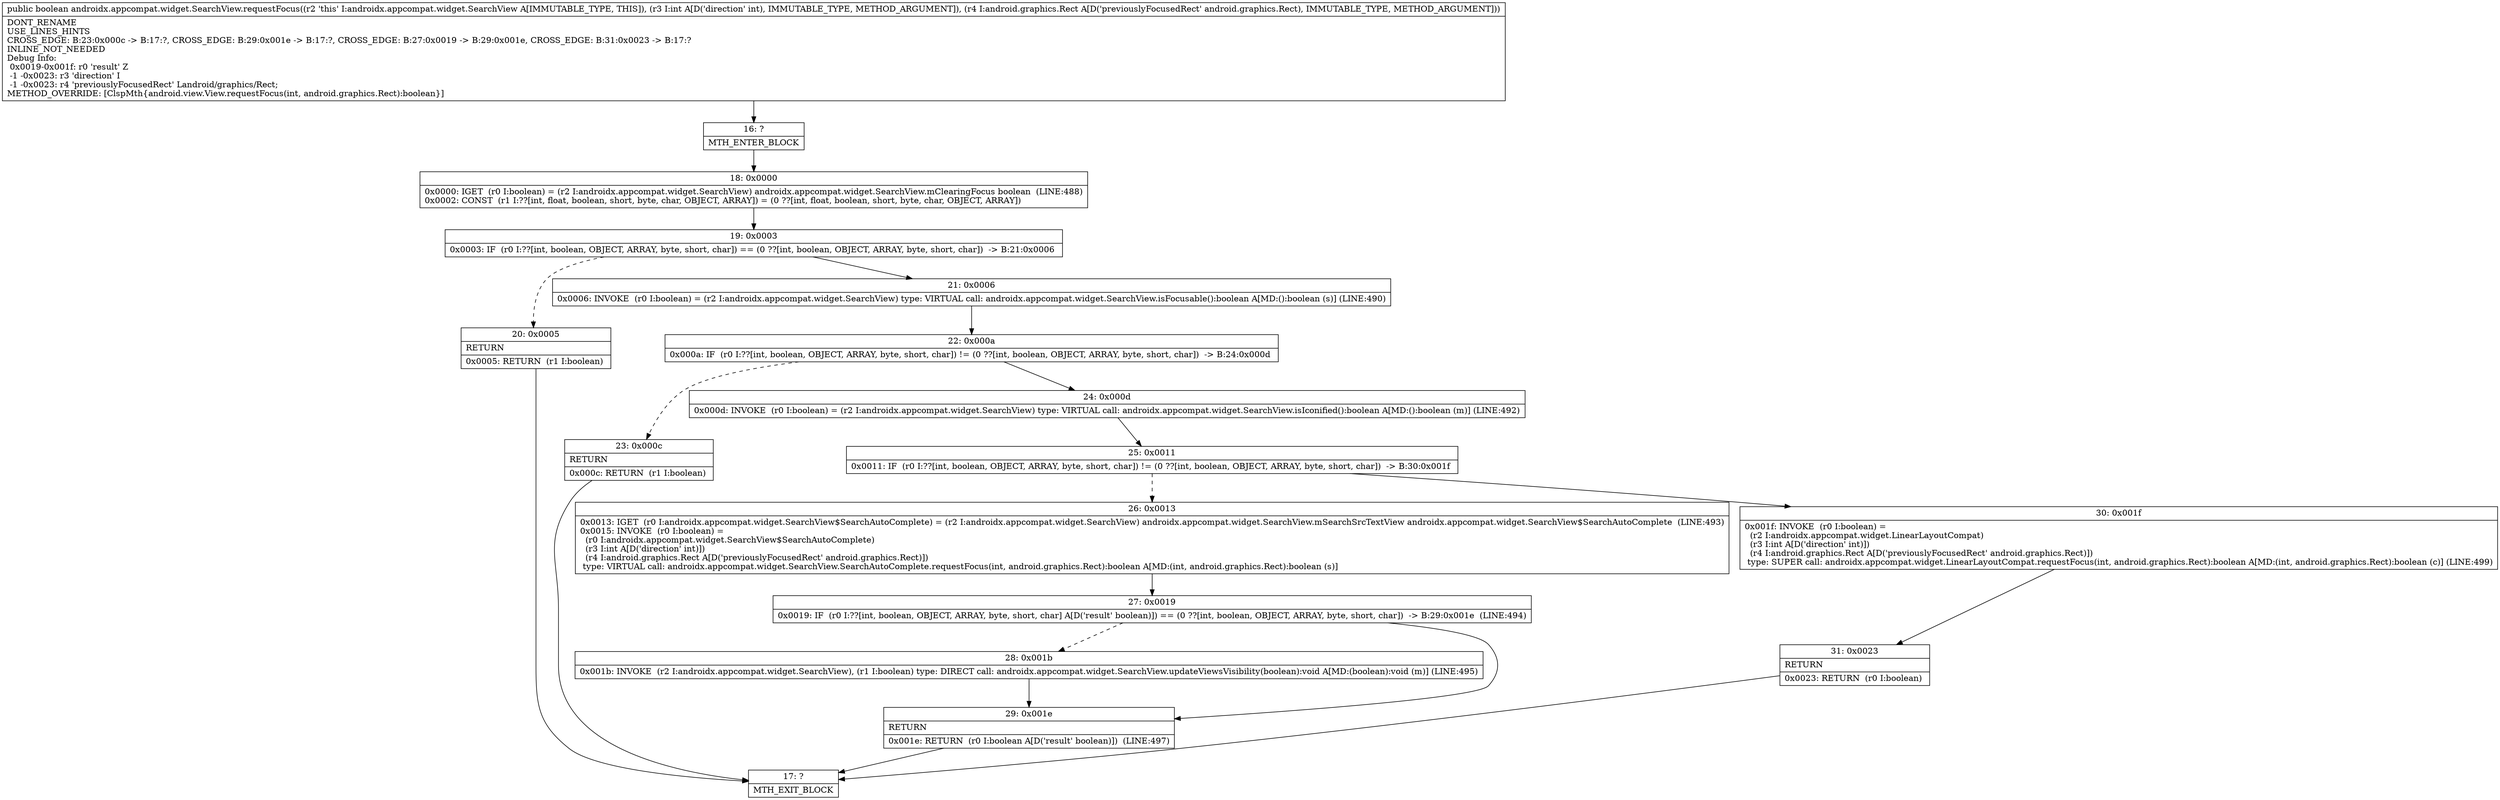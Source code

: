 digraph "CFG forandroidx.appcompat.widget.SearchView.requestFocus(ILandroid\/graphics\/Rect;)Z" {
Node_16 [shape=record,label="{16\:\ ?|MTH_ENTER_BLOCK\l}"];
Node_18 [shape=record,label="{18\:\ 0x0000|0x0000: IGET  (r0 I:boolean) = (r2 I:androidx.appcompat.widget.SearchView) androidx.appcompat.widget.SearchView.mClearingFocus boolean  (LINE:488)\l0x0002: CONST  (r1 I:??[int, float, boolean, short, byte, char, OBJECT, ARRAY]) = (0 ??[int, float, boolean, short, byte, char, OBJECT, ARRAY]) \l}"];
Node_19 [shape=record,label="{19\:\ 0x0003|0x0003: IF  (r0 I:??[int, boolean, OBJECT, ARRAY, byte, short, char]) == (0 ??[int, boolean, OBJECT, ARRAY, byte, short, char])  \-\> B:21:0x0006 \l}"];
Node_20 [shape=record,label="{20\:\ 0x0005|RETURN\l|0x0005: RETURN  (r1 I:boolean) \l}"];
Node_17 [shape=record,label="{17\:\ ?|MTH_EXIT_BLOCK\l}"];
Node_21 [shape=record,label="{21\:\ 0x0006|0x0006: INVOKE  (r0 I:boolean) = (r2 I:androidx.appcompat.widget.SearchView) type: VIRTUAL call: androidx.appcompat.widget.SearchView.isFocusable():boolean A[MD:():boolean (s)] (LINE:490)\l}"];
Node_22 [shape=record,label="{22\:\ 0x000a|0x000a: IF  (r0 I:??[int, boolean, OBJECT, ARRAY, byte, short, char]) != (0 ??[int, boolean, OBJECT, ARRAY, byte, short, char])  \-\> B:24:0x000d \l}"];
Node_23 [shape=record,label="{23\:\ 0x000c|RETURN\l|0x000c: RETURN  (r1 I:boolean) \l}"];
Node_24 [shape=record,label="{24\:\ 0x000d|0x000d: INVOKE  (r0 I:boolean) = (r2 I:androidx.appcompat.widget.SearchView) type: VIRTUAL call: androidx.appcompat.widget.SearchView.isIconified():boolean A[MD:():boolean (m)] (LINE:492)\l}"];
Node_25 [shape=record,label="{25\:\ 0x0011|0x0011: IF  (r0 I:??[int, boolean, OBJECT, ARRAY, byte, short, char]) != (0 ??[int, boolean, OBJECT, ARRAY, byte, short, char])  \-\> B:30:0x001f \l}"];
Node_26 [shape=record,label="{26\:\ 0x0013|0x0013: IGET  (r0 I:androidx.appcompat.widget.SearchView$SearchAutoComplete) = (r2 I:androidx.appcompat.widget.SearchView) androidx.appcompat.widget.SearchView.mSearchSrcTextView androidx.appcompat.widget.SearchView$SearchAutoComplete  (LINE:493)\l0x0015: INVOKE  (r0 I:boolean) = \l  (r0 I:androidx.appcompat.widget.SearchView$SearchAutoComplete)\l  (r3 I:int A[D('direction' int)])\l  (r4 I:android.graphics.Rect A[D('previouslyFocusedRect' android.graphics.Rect)])\l type: VIRTUAL call: androidx.appcompat.widget.SearchView.SearchAutoComplete.requestFocus(int, android.graphics.Rect):boolean A[MD:(int, android.graphics.Rect):boolean (s)]\l}"];
Node_27 [shape=record,label="{27\:\ 0x0019|0x0019: IF  (r0 I:??[int, boolean, OBJECT, ARRAY, byte, short, char] A[D('result' boolean)]) == (0 ??[int, boolean, OBJECT, ARRAY, byte, short, char])  \-\> B:29:0x001e  (LINE:494)\l}"];
Node_28 [shape=record,label="{28\:\ 0x001b|0x001b: INVOKE  (r2 I:androidx.appcompat.widget.SearchView), (r1 I:boolean) type: DIRECT call: androidx.appcompat.widget.SearchView.updateViewsVisibility(boolean):void A[MD:(boolean):void (m)] (LINE:495)\l}"];
Node_29 [shape=record,label="{29\:\ 0x001e|RETURN\l|0x001e: RETURN  (r0 I:boolean A[D('result' boolean)])  (LINE:497)\l}"];
Node_30 [shape=record,label="{30\:\ 0x001f|0x001f: INVOKE  (r0 I:boolean) = \l  (r2 I:androidx.appcompat.widget.LinearLayoutCompat)\l  (r3 I:int A[D('direction' int)])\l  (r4 I:android.graphics.Rect A[D('previouslyFocusedRect' android.graphics.Rect)])\l type: SUPER call: androidx.appcompat.widget.LinearLayoutCompat.requestFocus(int, android.graphics.Rect):boolean A[MD:(int, android.graphics.Rect):boolean (c)] (LINE:499)\l}"];
Node_31 [shape=record,label="{31\:\ 0x0023|RETURN\l|0x0023: RETURN  (r0 I:boolean) \l}"];
MethodNode[shape=record,label="{public boolean androidx.appcompat.widget.SearchView.requestFocus((r2 'this' I:androidx.appcompat.widget.SearchView A[IMMUTABLE_TYPE, THIS]), (r3 I:int A[D('direction' int), IMMUTABLE_TYPE, METHOD_ARGUMENT]), (r4 I:android.graphics.Rect A[D('previouslyFocusedRect' android.graphics.Rect), IMMUTABLE_TYPE, METHOD_ARGUMENT]))  | DONT_RENAME\lUSE_LINES_HINTS\lCROSS_EDGE: B:23:0x000c \-\> B:17:?, CROSS_EDGE: B:29:0x001e \-\> B:17:?, CROSS_EDGE: B:27:0x0019 \-\> B:29:0x001e, CROSS_EDGE: B:31:0x0023 \-\> B:17:?\lINLINE_NOT_NEEDED\lDebug Info:\l  0x0019\-0x001f: r0 'result' Z\l  \-1 \-0x0023: r3 'direction' I\l  \-1 \-0x0023: r4 'previouslyFocusedRect' Landroid\/graphics\/Rect;\lMETHOD_OVERRIDE: [ClspMth\{android.view.View.requestFocus(int, android.graphics.Rect):boolean\}]\l}"];
MethodNode -> Node_16;Node_16 -> Node_18;
Node_18 -> Node_19;
Node_19 -> Node_20[style=dashed];
Node_19 -> Node_21;
Node_20 -> Node_17;
Node_21 -> Node_22;
Node_22 -> Node_23[style=dashed];
Node_22 -> Node_24;
Node_23 -> Node_17;
Node_24 -> Node_25;
Node_25 -> Node_26[style=dashed];
Node_25 -> Node_30;
Node_26 -> Node_27;
Node_27 -> Node_28[style=dashed];
Node_27 -> Node_29;
Node_28 -> Node_29;
Node_29 -> Node_17;
Node_30 -> Node_31;
Node_31 -> Node_17;
}

